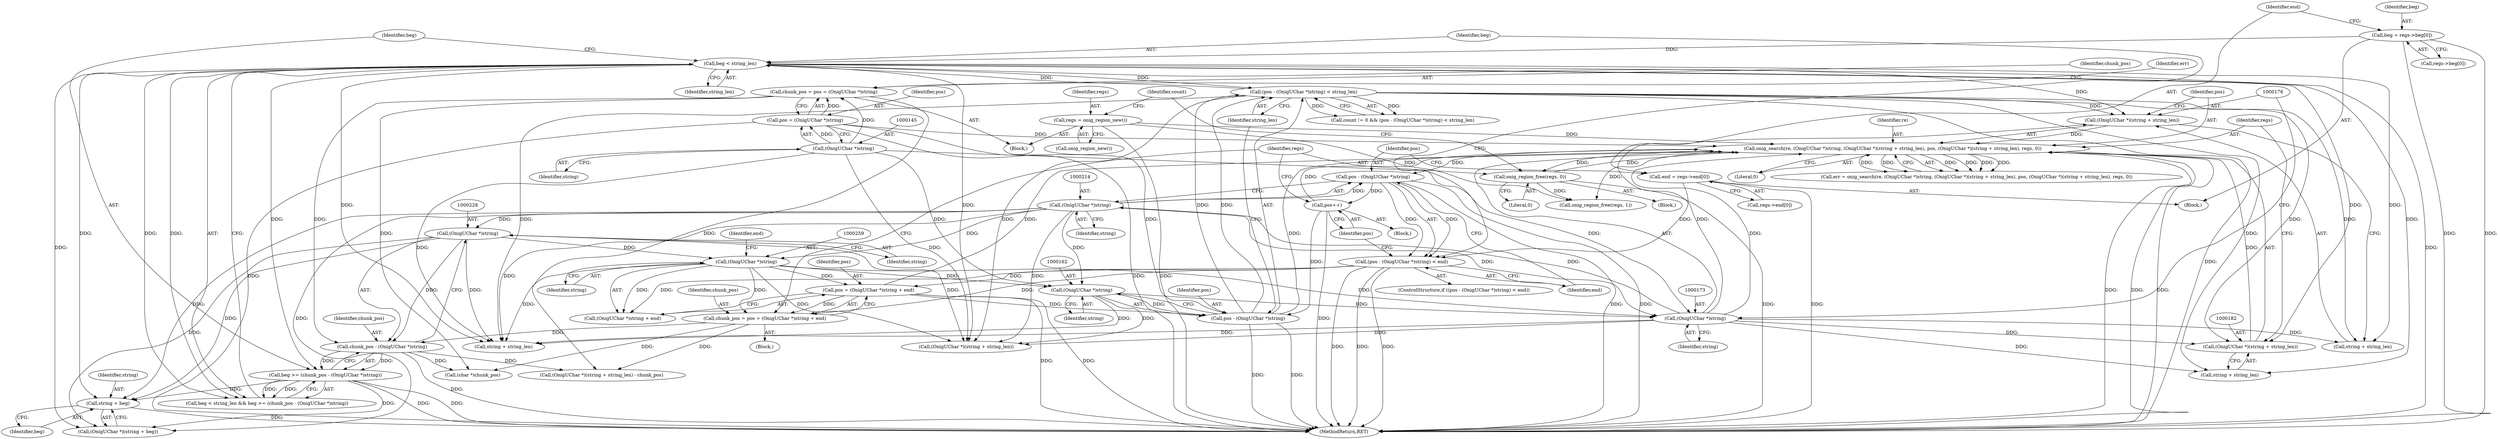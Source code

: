 digraph "0_php-src_5b597a2e5b28e2d5a52fc1be13f425f08f47cb62?w=1@pointer" {
"1000239" [label="(Call,string + beg)"];
"1000227" [label="(Call,(OnigUChar *)string)"];
"1000213" [label="(Call,(OnigUChar *)string)"];
"1000172" [label="(Call,(OnigUChar *)string)"];
"1000258" [label="(Call,(OnigUChar *)string)"];
"1000161" [label="(Call,(OnigUChar *)string)"];
"1000144" [label="(Call,(OnigUChar *)string)"];
"1000220" [label="(Call,beg < string_len)"];
"1000195" [label="(Call,beg = regs->beg[0])"];
"1000158" [label="(Call,(pos - (OnigUChar *)string) < string_len)"];
"1000159" [label="(Call,pos - (OnigUChar *)string)"];
"1000264" [label="(Call,pos++)"];
"1000211" [label="(Call,pos - (OnigUChar *)string)"];
"1000170" [label="(Call,onig_search(re, (OnigUChar *)string, (OnigUChar *)(string + string_len), pos, (OnigUChar *)(string + string_len), regs, 0))"];
"1000175" [label="(Call,(OnigUChar *)(string + string_len))"];
"1000142" [label="(Call,pos = (OnigUChar *)string)"];
"1000255" [label="(Call,pos = (OnigUChar *)string + end)"];
"1000210" [label="(Call,(pos - (OnigUChar *)string) < end)"];
"1000202" [label="(Call,end = regs->end[0])"];
"1000181" [label="(Call,(OnigUChar *)(string + string_len))"];
"1000150" [label="(Call,regs = onig_region_new())"];
"1000266" [label="(Call,onig_region_free(regs, 0))"];
"1000223" [label="(Call,beg >= (chunk_pos - (OnigUChar *)string))"];
"1000225" [label="(Call,chunk_pos - (OnigUChar *)string)"];
"1000253" [label="(Call,chunk_pos = pos = (OnigUChar *)string + end)"];
"1000140" [label="(Call,chunk_pos = pos = (OnigUChar *)string)"];
"1000195" [label="(Call,beg = regs->beg[0])"];
"1000204" [label="(Call,regs->end[0])"];
"1000225" [label="(Call,chunk_pos - (OnigUChar *)string)"];
"1000172" [label="(Call,(OnigUChar *)string)"];
"1000268" [label="(Literal,0)"];
"1000180" [label="(Identifier,pos)"];
"1000196" [label="(Identifier,beg)"];
"1000219" [label="(Call,beg < string_len && beg >= (chunk_pos - (OnigUChar *)string))"];
"1000175" [label="(Call,(OnigUChar *)(string + string_len))"];
"1000194" [label="(Block,)"];
"1000215" [label="(Identifier,string)"];
"1000263" [label="(Block,)"];
"1000260" [label="(Identifier,string)"];
"1000150" [label="(Call,regs = onig_region_new())"];
"1000212" [label="(Identifier,pos)"];
"1000253" [label="(Call,chunk_pos = pos = (OnigUChar *)string + end)"];
"1000181" [label="(Call,(OnigUChar *)(string + string_len))"];
"1000256" [label="(Identifier,pos)"];
"1000226" [label="(Identifier,chunk_pos)"];
"1000224" [label="(Identifier,beg)"];
"1000154" [label="(Call,count != 0 && (pos - (OnigUChar *)string) < string_len)"];
"1000152" [label="(Call,onig_region_new())"];
"1000165" [label="(Block,)"];
"1000240" [label="(Identifier,string)"];
"1000222" [label="(Identifier,string_len)"];
"1000151" [label="(Identifier,regs)"];
"1000313" [label="(MethodReturn,RET)"];
"1000216" [label="(Identifier,end)"];
"1000148" [label="(Identifier,err)"];
"1000239" [label="(Call,string + beg)"];
"1000177" [label="(Call,string + string_len)"];
"1000146" [label="(Identifier,string)"];
"1000168" [label="(Call,err = onig_search(re, (OnigUChar *)string, (OnigUChar *)(string + string_len), pos, (OnigUChar *)(string + string_len), regs, 0))"];
"1000220" [label="(Call,beg < string_len)"];
"1000161" [label="(Call,(OnigUChar *)string)"];
"1000156" [label="(Identifier,count)"];
"1000269" [label="(Call,onig_region_free(regs, 1))"];
"1000227" [label="(Call,(OnigUChar *)string)"];
"1000267" [label="(Identifier,regs)"];
"1000163" [label="(Identifier,string)"];
"1000108" [label="(Block,)"];
"1000203" [label="(Identifier,end)"];
"1000187" [label="(Literal,0)"];
"1000233" [label="(Call,(char *)chunk_pos)"];
"1000158" [label="(Call,(pos - (OnigUChar *)string) < string_len)"];
"1000221" [label="(Identifier,beg)"];
"1000140" [label="(Call,chunk_pos = pos = (OnigUChar *)string)"];
"1000164" [label="(Identifier,string_len)"];
"1000171" [label="(Identifier,re)"];
"1000266" [label="(Call,onig_region_free(regs, 0))"];
"1000209" [label="(ControlStructure,if ((pos - (OnigUChar *)string) < end))"];
"1000261" [label="(Identifier,end)"];
"1000197" [label="(Call,regs->beg[0])"];
"1000144" [label="(Call,(OnigUChar *)string)"];
"1000264" [label="(Call,pos++)"];
"1000229" [label="(Identifier,string)"];
"1000143" [label="(Identifier,pos)"];
"1000170" [label="(Call,onig_search(re, (OnigUChar *)string, (OnigUChar *)(string + string_len), pos, (OnigUChar *)(string + string_len), regs, 0))"];
"1000186" [label="(Identifier,regs)"];
"1000258" [label="(Call,(OnigUChar *)string)"];
"1000160" [label="(Identifier,pos)"];
"1000241" [label="(Identifier,beg)"];
"1000223" [label="(Call,beg >= (chunk_pos - (OnigUChar *)string))"];
"1000211" [label="(Call,pos - (OnigUChar *)string)"];
"1000183" [label="(Call,string + string_len)"];
"1000290" [label="(Call,string + string_len)"];
"1000255" [label="(Call,pos = (OnigUChar *)string + end)"];
"1000265" [label="(Identifier,pos)"];
"1000202" [label="(Call,end = regs->end[0])"];
"1000174" [label="(Identifier,string)"];
"1000210" [label="(Call,(pos - (OnigUChar *)string) < end)"];
"1000237" [label="(Call,(OnigUChar *)(string + beg))"];
"1000159" [label="(Call,pos - (OnigUChar *)string)"];
"1000142" [label="(Call,pos = (OnigUChar *)string)"];
"1000213" [label="(Call,(OnigUChar *)string)"];
"1000217" [label="(Block,)"];
"1000141" [label="(Identifier,chunk_pos)"];
"1000257" [label="(Call,(OnigUChar *)string + end)"];
"1000254" [label="(Identifier,chunk_pos)"];
"1000287" [label="(Call,(OnigUChar *)(string + string_len) - chunk_pos)"];
"1000288" [label="(Call,(OnigUChar *)(string + string_len))"];
"1000239" -> "1000237"  [label="AST: "];
"1000239" -> "1000241"  [label="CFG: "];
"1000240" -> "1000239"  [label="AST: "];
"1000241" -> "1000239"  [label="AST: "];
"1000237" -> "1000239"  [label="CFG: "];
"1000239" -> "1000313"  [label="DDG: "];
"1000227" -> "1000239"  [label="DDG: "];
"1000213" -> "1000239"  [label="DDG: "];
"1000220" -> "1000239"  [label="DDG: "];
"1000223" -> "1000239"  [label="DDG: "];
"1000227" -> "1000225"  [label="AST: "];
"1000227" -> "1000229"  [label="CFG: "];
"1000228" -> "1000227"  [label="AST: "];
"1000229" -> "1000227"  [label="AST: "];
"1000225" -> "1000227"  [label="CFG: "];
"1000227" -> "1000225"  [label="DDG: "];
"1000213" -> "1000227"  [label="DDG: "];
"1000227" -> "1000237"  [label="DDG: "];
"1000227" -> "1000258"  [label="DDG: "];
"1000227" -> "1000288"  [label="DDG: "];
"1000227" -> "1000290"  [label="DDG: "];
"1000213" -> "1000211"  [label="AST: "];
"1000213" -> "1000215"  [label="CFG: "];
"1000214" -> "1000213"  [label="AST: "];
"1000215" -> "1000213"  [label="AST: "];
"1000211" -> "1000213"  [label="CFG: "];
"1000213" -> "1000161"  [label="DDG: "];
"1000213" -> "1000172"  [label="DDG: "];
"1000213" -> "1000211"  [label="DDG: "];
"1000172" -> "1000213"  [label="DDG: "];
"1000213" -> "1000237"  [label="DDG: "];
"1000213" -> "1000258"  [label="DDG: "];
"1000213" -> "1000288"  [label="DDG: "];
"1000213" -> "1000290"  [label="DDG: "];
"1000172" -> "1000170"  [label="AST: "];
"1000172" -> "1000174"  [label="CFG: "];
"1000173" -> "1000172"  [label="AST: "];
"1000174" -> "1000172"  [label="AST: "];
"1000176" -> "1000172"  [label="CFG: "];
"1000172" -> "1000170"  [label="DDG: "];
"1000258" -> "1000172"  [label="DDG: "];
"1000161" -> "1000172"  [label="DDG: "];
"1000144" -> "1000172"  [label="DDG: "];
"1000172" -> "1000175"  [label="DDG: "];
"1000172" -> "1000177"  [label="DDG: "];
"1000172" -> "1000181"  [label="DDG: "];
"1000172" -> "1000183"  [label="DDG: "];
"1000172" -> "1000288"  [label="DDG: "];
"1000172" -> "1000290"  [label="DDG: "];
"1000258" -> "1000257"  [label="AST: "];
"1000258" -> "1000260"  [label="CFG: "];
"1000259" -> "1000258"  [label="AST: "];
"1000260" -> "1000258"  [label="AST: "];
"1000261" -> "1000258"  [label="CFG: "];
"1000258" -> "1000161"  [label="DDG: "];
"1000258" -> "1000253"  [label="DDG: "];
"1000258" -> "1000255"  [label="DDG: "];
"1000258" -> "1000257"  [label="DDG: "];
"1000258" -> "1000288"  [label="DDG: "];
"1000258" -> "1000290"  [label="DDG: "];
"1000161" -> "1000159"  [label="AST: "];
"1000161" -> "1000163"  [label="CFG: "];
"1000162" -> "1000161"  [label="AST: "];
"1000163" -> "1000161"  [label="AST: "];
"1000159" -> "1000161"  [label="CFG: "];
"1000161" -> "1000159"  [label="DDG: "];
"1000144" -> "1000161"  [label="DDG: "];
"1000161" -> "1000288"  [label="DDG: "];
"1000161" -> "1000290"  [label="DDG: "];
"1000144" -> "1000142"  [label="AST: "];
"1000144" -> "1000146"  [label="CFG: "];
"1000145" -> "1000144"  [label="AST: "];
"1000146" -> "1000144"  [label="AST: "];
"1000142" -> "1000144"  [label="CFG: "];
"1000144" -> "1000140"  [label="DDG: "];
"1000144" -> "1000142"  [label="DDG: "];
"1000144" -> "1000288"  [label="DDG: "];
"1000144" -> "1000290"  [label="DDG: "];
"1000220" -> "1000219"  [label="AST: "];
"1000220" -> "1000222"  [label="CFG: "];
"1000221" -> "1000220"  [label="AST: "];
"1000222" -> "1000220"  [label="AST: "];
"1000224" -> "1000220"  [label="CFG: "];
"1000219" -> "1000220"  [label="CFG: "];
"1000220" -> "1000313"  [label="DDG: "];
"1000220" -> "1000158"  [label="DDG: "];
"1000220" -> "1000175"  [label="DDG: "];
"1000220" -> "1000177"  [label="DDG: "];
"1000220" -> "1000181"  [label="DDG: "];
"1000220" -> "1000183"  [label="DDG: "];
"1000220" -> "1000219"  [label="DDG: "];
"1000220" -> "1000219"  [label="DDG: "];
"1000195" -> "1000220"  [label="DDG: "];
"1000158" -> "1000220"  [label="DDG: "];
"1000220" -> "1000223"  [label="DDG: "];
"1000220" -> "1000237"  [label="DDG: "];
"1000220" -> "1000288"  [label="DDG: "];
"1000220" -> "1000290"  [label="DDG: "];
"1000195" -> "1000194"  [label="AST: "];
"1000195" -> "1000197"  [label="CFG: "];
"1000196" -> "1000195"  [label="AST: "];
"1000197" -> "1000195"  [label="AST: "];
"1000203" -> "1000195"  [label="CFG: "];
"1000195" -> "1000313"  [label="DDG: "];
"1000195" -> "1000313"  [label="DDG: "];
"1000158" -> "1000154"  [label="AST: "];
"1000158" -> "1000164"  [label="CFG: "];
"1000159" -> "1000158"  [label="AST: "];
"1000164" -> "1000158"  [label="AST: "];
"1000154" -> "1000158"  [label="CFG: "];
"1000158" -> "1000313"  [label="DDG: "];
"1000158" -> "1000154"  [label="DDG: "];
"1000158" -> "1000154"  [label="DDG: "];
"1000159" -> "1000158"  [label="DDG: "];
"1000159" -> "1000158"  [label="DDG: "];
"1000158" -> "1000175"  [label="DDG: "];
"1000158" -> "1000177"  [label="DDG: "];
"1000158" -> "1000181"  [label="DDG: "];
"1000158" -> "1000183"  [label="DDG: "];
"1000158" -> "1000288"  [label="DDG: "];
"1000158" -> "1000290"  [label="DDG: "];
"1000160" -> "1000159"  [label="AST: "];
"1000164" -> "1000159"  [label="CFG: "];
"1000159" -> "1000313"  [label="DDG: "];
"1000159" -> "1000313"  [label="DDG: "];
"1000264" -> "1000159"  [label="DDG: "];
"1000142" -> "1000159"  [label="DDG: "];
"1000255" -> "1000159"  [label="DDG: "];
"1000159" -> "1000170"  [label="DDG: "];
"1000264" -> "1000263"  [label="AST: "];
"1000264" -> "1000265"  [label="CFG: "];
"1000265" -> "1000264"  [label="AST: "];
"1000267" -> "1000264"  [label="CFG: "];
"1000264" -> "1000313"  [label="DDG: "];
"1000264" -> "1000170"  [label="DDG: "];
"1000211" -> "1000264"  [label="DDG: "];
"1000211" -> "1000210"  [label="AST: "];
"1000212" -> "1000211"  [label="AST: "];
"1000216" -> "1000211"  [label="CFG: "];
"1000211" -> "1000313"  [label="DDG: "];
"1000211" -> "1000313"  [label="DDG: "];
"1000211" -> "1000210"  [label="DDG: "];
"1000211" -> "1000210"  [label="DDG: "];
"1000170" -> "1000211"  [label="DDG: "];
"1000170" -> "1000168"  [label="AST: "];
"1000170" -> "1000187"  [label="CFG: "];
"1000171" -> "1000170"  [label="AST: "];
"1000175" -> "1000170"  [label="AST: "];
"1000180" -> "1000170"  [label="AST: "];
"1000181" -> "1000170"  [label="AST: "];
"1000186" -> "1000170"  [label="AST: "];
"1000187" -> "1000170"  [label="AST: "];
"1000168" -> "1000170"  [label="CFG: "];
"1000170" -> "1000313"  [label="DDG: "];
"1000170" -> "1000313"  [label="DDG: "];
"1000170" -> "1000313"  [label="DDG: "];
"1000170" -> "1000168"  [label="DDG: "];
"1000170" -> "1000168"  [label="DDG: "];
"1000170" -> "1000168"  [label="DDG: "];
"1000170" -> "1000168"  [label="DDG: "];
"1000170" -> "1000168"  [label="DDG: "];
"1000170" -> "1000168"  [label="DDG: "];
"1000175" -> "1000170"  [label="DDG: "];
"1000142" -> "1000170"  [label="DDG: "];
"1000255" -> "1000170"  [label="DDG: "];
"1000181" -> "1000170"  [label="DDG: "];
"1000150" -> "1000170"  [label="DDG: "];
"1000266" -> "1000170"  [label="DDG: "];
"1000170" -> "1000266"  [label="DDG: "];
"1000170" -> "1000269"  [label="DDG: "];
"1000175" -> "1000177"  [label="CFG: "];
"1000176" -> "1000175"  [label="AST: "];
"1000177" -> "1000175"  [label="AST: "];
"1000180" -> "1000175"  [label="CFG: "];
"1000142" -> "1000140"  [label="AST: "];
"1000143" -> "1000142"  [label="AST: "];
"1000140" -> "1000142"  [label="CFG: "];
"1000142" -> "1000313"  [label="DDG: "];
"1000142" -> "1000313"  [label="DDG: "];
"1000142" -> "1000140"  [label="DDG: "];
"1000255" -> "1000253"  [label="AST: "];
"1000255" -> "1000257"  [label="CFG: "];
"1000256" -> "1000255"  [label="AST: "];
"1000257" -> "1000255"  [label="AST: "];
"1000253" -> "1000255"  [label="CFG: "];
"1000255" -> "1000313"  [label="DDG: "];
"1000255" -> "1000313"  [label="DDG: "];
"1000255" -> "1000253"  [label="DDG: "];
"1000210" -> "1000255"  [label="DDG: "];
"1000210" -> "1000209"  [label="AST: "];
"1000210" -> "1000216"  [label="CFG: "];
"1000216" -> "1000210"  [label="AST: "];
"1000221" -> "1000210"  [label="CFG: "];
"1000265" -> "1000210"  [label="CFG: "];
"1000210" -> "1000313"  [label="DDG: "];
"1000210" -> "1000313"  [label="DDG: "];
"1000210" -> "1000313"  [label="DDG: "];
"1000202" -> "1000210"  [label="DDG: "];
"1000210" -> "1000253"  [label="DDG: "];
"1000210" -> "1000257"  [label="DDG: "];
"1000202" -> "1000194"  [label="AST: "];
"1000202" -> "1000204"  [label="CFG: "];
"1000203" -> "1000202"  [label="AST: "];
"1000204" -> "1000202"  [label="AST: "];
"1000212" -> "1000202"  [label="CFG: "];
"1000202" -> "1000313"  [label="DDG: "];
"1000181" -> "1000183"  [label="CFG: "];
"1000182" -> "1000181"  [label="AST: "];
"1000183" -> "1000181"  [label="AST: "];
"1000186" -> "1000181"  [label="CFG: "];
"1000150" -> "1000108"  [label="AST: "];
"1000150" -> "1000152"  [label="CFG: "];
"1000151" -> "1000150"  [label="AST: "];
"1000152" -> "1000150"  [label="AST: "];
"1000156" -> "1000150"  [label="CFG: "];
"1000150" -> "1000313"  [label="DDG: "];
"1000150" -> "1000269"  [label="DDG: "];
"1000266" -> "1000165"  [label="AST: "];
"1000266" -> "1000268"  [label="CFG: "];
"1000267" -> "1000266"  [label="AST: "];
"1000268" -> "1000266"  [label="AST: "];
"1000156" -> "1000266"  [label="CFG: "];
"1000266" -> "1000313"  [label="DDG: "];
"1000266" -> "1000269"  [label="DDG: "];
"1000223" -> "1000219"  [label="AST: "];
"1000223" -> "1000225"  [label="CFG: "];
"1000224" -> "1000223"  [label="AST: "];
"1000225" -> "1000223"  [label="AST: "];
"1000219" -> "1000223"  [label="CFG: "];
"1000223" -> "1000313"  [label="DDG: "];
"1000223" -> "1000313"  [label="DDG: "];
"1000223" -> "1000219"  [label="DDG: "];
"1000223" -> "1000219"  [label="DDG: "];
"1000225" -> "1000223"  [label="DDG: "];
"1000225" -> "1000223"  [label="DDG: "];
"1000223" -> "1000237"  [label="DDG: "];
"1000226" -> "1000225"  [label="AST: "];
"1000225" -> "1000313"  [label="DDG: "];
"1000253" -> "1000225"  [label="DDG: "];
"1000140" -> "1000225"  [label="DDG: "];
"1000225" -> "1000233"  [label="DDG: "];
"1000225" -> "1000287"  [label="DDG: "];
"1000253" -> "1000217"  [label="AST: "];
"1000254" -> "1000253"  [label="AST: "];
"1000267" -> "1000253"  [label="CFG: "];
"1000253" -> "1000233"  [label="DDG: "];
"1000253" -> "1000287"  [label="DDG: "];
"1000140" -> "1000108"  [label="AST: "];
"1000141" -> "1000140"  [label="AST: "];
"1000148" -> "1000140"  [label="CFG: "];
"1000140" -> "1000233"  [label="DDG: "];
"1000140" -> "1000287"  [label="DDG: "];
}
